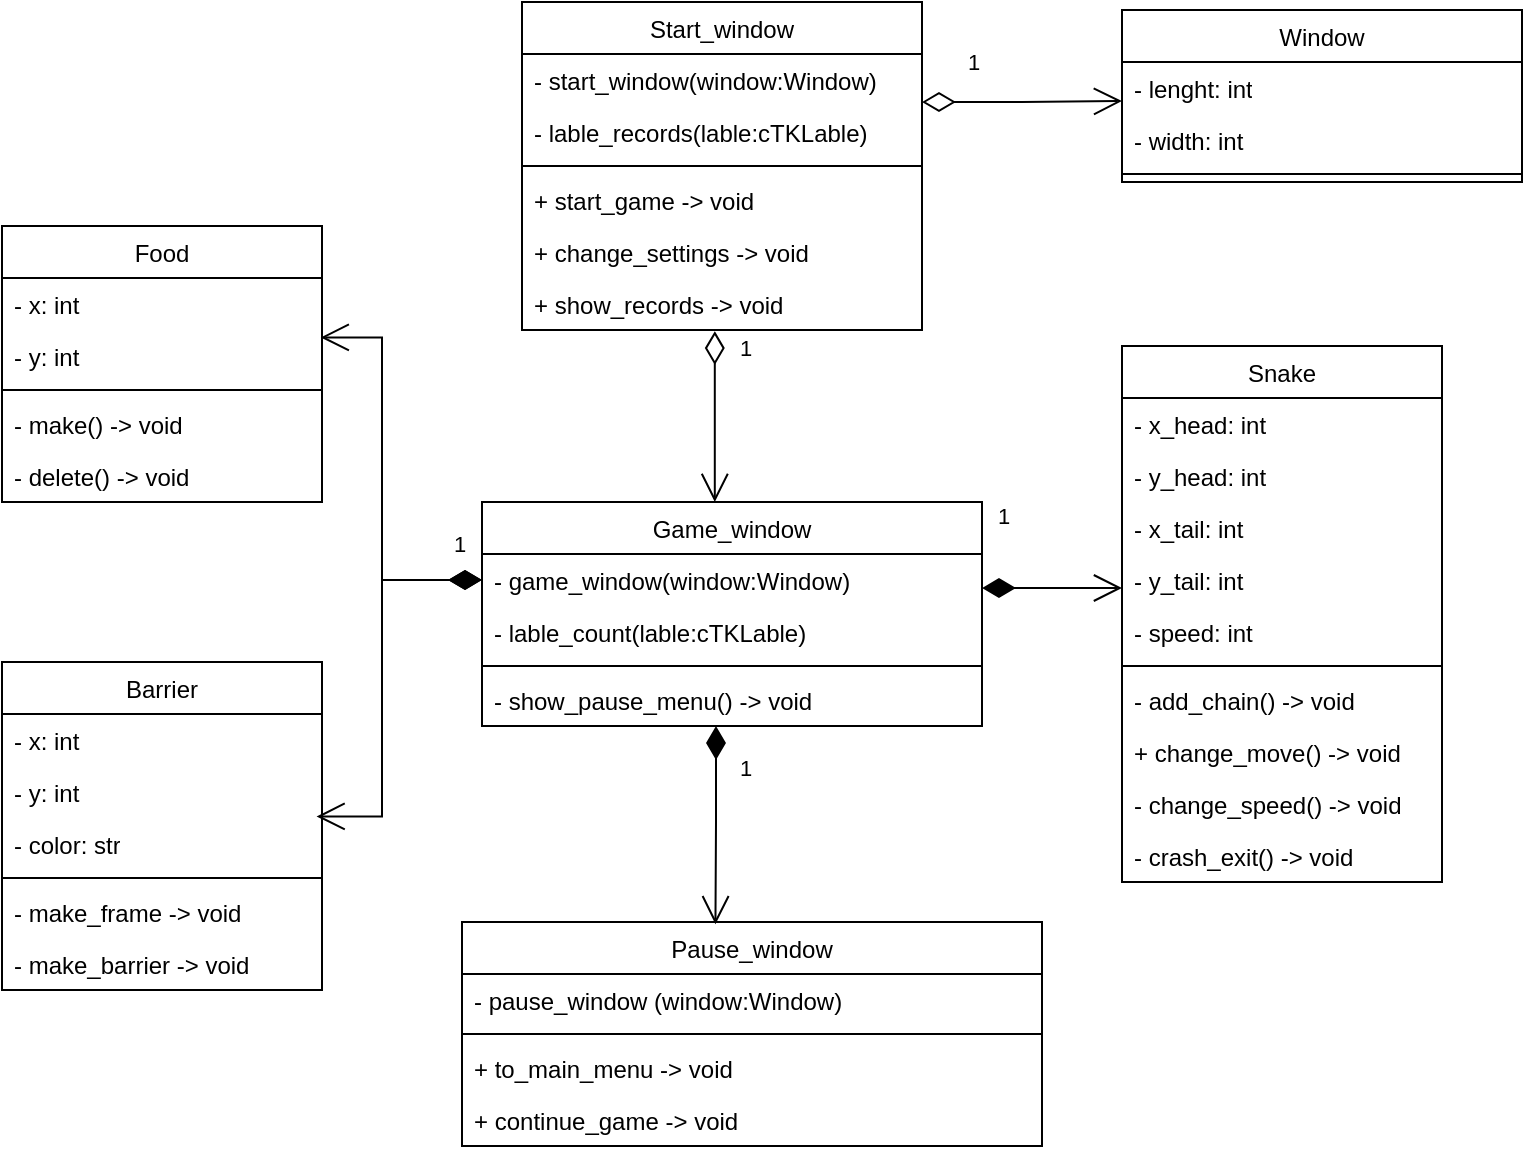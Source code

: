 <mxfile version="26.1.3">
  <diagram name="Страница — 1" id="qckJP8NNm5cjSKrEnQBB">
    <mxGraphModel dx="1100" dy="1758" grid="1" gridSize="10" guides="1" tooltips="1" connect="1" arrows="1" fold="1" page="1" pageScale="1" pageWidth="827" pageHeight="1169" math="0" shadow="0">
      <root>
        <mxCell id="0" />
        <mxCell id="1" parent="0" />
        <mxCell id="8ZOQTDq8hu4OcTkUTBCV-13" style="edgeStyle=orthogonalEdgeStyle;rounded=0;orthogonalLoop=1;jettySize=auto;html=1;exitX=0.75;exitY=0;exitDx=0;exitDy=0;entryX=0.75;entryY=0;entryDx=0;entryDy=0;" parent="1" edge="1">
          <mxGeometry relative="1" as="geometry">
            <mxPoint x="755" y="410" as="targetPoint" />
            <mxPoint x="755" y="410" as="sourcePoint" />
          </mxGeometry>
        </mxCell>
        <mxCell id="8ZOQTDq8hu4OcTkUTBCV-26" value="&lt;span style=&quot;font-weight: 400;&quot;&gt;Game_window&lt;/span&gt;" style="swimlane;fontStyle=1;align=center;verticalAlign=top;childLayout=stackLayout;horizontal=1;startSize=26;horizontalStack=0;resizeParent=1;resizeParentMax=0;resizeLast=0;collapsible=1;marginBottom=0;whiteSpace=wrap;html=1;" parent="1" vertex="1">
          <mxGeometry x="280" y="160" width="250" height="112" as="geometry" />
        </mxCell>
        <mxCell id="8ZOQTDq8hu4OcTkUTBCV-27" value="- game_window(window:Window)" style="text;strokeColor=none;fillColor=none;align=left;verticalAlign=top;spacingLeft=4;spacingRight=4;overflow=hidden;rotatable=0;points=[[0,0.5],[1,0.5]];portConstraint=eastwest;whiteSpace=wrap;html=1;" parent="8ZOQTDq8hu4OcTkUTBCV-26" vertex="1">
          <mxGeometry y="26" width="250" height="26" as="geometry" />
        </mxCell>
        <mxCell id="jSWDLe4YqEI6ay4s5U-o-16" value="- lable_count(lable:cTKLable)" style="text;strokeColor=none;fillColor=none;align=left;verticalAlign=top;spacingLeft=4;spacingRight=4;overflow=hidden;rotatable=0;points=[[0,0.5],[1,0.5]];portConstraint=eastwest;whiteSpace=wrap;html=1;" vertex="1" parent="8ZOQTDq8hu4OcTkUTBCV-26">
          <mxGeometry y="52" width="250" height="26" as="geometry" />
        </mxCell>
        <mxCell id="8ZOQTDq8hu4OcTkUTBCV-28" value="" style="line;strokeWidth=1;fillColor=none;align=left;verticalAlign=middle;spacingTop=-1;spacingLeft=3;spacingRight=3;rotatable=0;labelPosition=right;points=[];portConstraint=eastwest;strokeColor=inherit;" parent="8ZOQTDq8hu4OcTkUTBCV-26" vertex="1">
          <mxGeometry y="78" width="250" height="8" as="geometry" />
        </mxCell>
        <mxCell id="8ZOQTDq8hu4OcTkUTBCV-29" value="- show_pause_menu() -&amp;gt; void" style="text;strokeColor=none;fillColor=none;align=left;verticalAlign=top;spacingLeft=4;spacingRight=4;overflow=hidden;rotatable=0;points=[[0,0.5],[1,0.5]];portConstraint=eastwest;whiteSpace=wrap;html=1;" parent="8ZOQTDq8hu4OcTkUTBCV-26" vertex="1">
          <mxGeometry y="86" width="250" height="26" as="geometry" />
        </mxCell>
        <mxCell id="8ZOQTDq8hu4OcTkUTBCV-30" value="&lt;span style=&quot;font-weight: 400;&quot;&gt;Start_window&lt;/span&gt;" style="swimlane;fontStyle=1;align=center;verticalAlign=top;childLayout=stackLayout;horizontal=1;startSize=26;horizontalStack=0;resizeParent=1;resizeParentMax=0;resizeLast=0;collapsible=1;marginBottom=0;whiteSpace=wrap;html=1;" parent="1" vertex="1">
          <mxGeometry x="300" y="-90" width="200" height="164" as="geometry" />
        </mxCell>
        <mxCell id="8ZOQTDq8hu4OcTkUTBCV-31" value="- start_window(window:Window)" style="text;strokeColor=none;fillColor=none;align=left;verticalAlign=top;spacingLeft=4;spacingRight=4;overflow=hidden;rotatable=0;points=[[0,0.5],[1,0.5]];portConstraint=eastwest;whiteSpace=wrap;html=1;" parent="8ZOQTDq8hu4OcTkUTBCV-30" vertex="1">
          <mxGeometry y="26" width="200" height="26" as="geometry" />
        </mxCell>
        <mxCell id="jSWDLe4YqEI6ay4s5U-o-23" value="- lable_records(lable:cTKLable)" style="text;strokeColor=none;fillColor=none;align=left;verticalAlign=top;spacingLeft=4;spacingRight=4;overflow=hidden;rotatable=0;points=[[0,0.5],[1,0.5]];portConstraint=eastwest;whiteSpace=wrap;html=1;" vertex="1" parent="8ZOQTDq8hu4OcTkUTBCV-30">
          <mxGeometry y="52" width="200" height="26" as="geometry" />
        </mxCell>
        <mxCell id="8ZOQTDq8hu4OcTkUTBCV-32" value="" style="line;strokeWidth=1;fillColor=none;align=left;verticalAlign=middle;spacingTop=-1;spacingLeft=3;spacingRight=3;rotatable=0;labelPosition=right;points=[];portConstraint=eastwest;strokeColor=inherit;" parent="8ZOQTDq8hu4OcTkUTBCV-30" vertex="1">
          <mxGeometry y="78" width="200" height="8" as="geometry" />
        </mxCell>
        <mxCell id="8ZOQTDq8hu4OcTkUTBCV-61" value="+ start_game -&amp;gt; void" style="text;strokeColor=none;fillColor=none;align=left;verticalAlign=top;spacingLeft=4;spacingRight=4;overflow=hidden;rotatable=0;points=[[0,0.5],[1,0.5]];portConstraint=eastwest;whiteSpace=wrap;html=1;" parent="8ZOQTDq8hu4OcTkUTBCV-30" vertex="1">
          <mxGeometry y="86" width="200" height="26" as="geometry" />
        </mxCell>
        <mxCell id="8ZOQTDq8hu4OcTkUTBCV-33" value="+ change_settings -&amp;gt; void" style="text;strokeColor=none;fillColor=none;align=left;verticalAlign=top;spacingLeft=4;spacingRight=4;overflow=hidden;rotatable=0;points=[[0,0.5],[1,0.5]];portConstraint=eastwest;whiteSpace=wrap;html=1;" parent="8ZOQTDq8hu4OcTkUTBCV-30" vertex="1">
          <mxGeometry y="112" width="200" height="26" as="geometry" />
        </mxCell>
        <mxCell id="jSWDLe4YqEI6ay4s5U-o-6" value="+ show_records -&amp;gt; void" style="text;strokeColor=none;fillColor=none;align=left;verticalAlign=top;spacingLeft=4;spacingRight=4;overflow=hidden;rotatable=0;points=[[0,0.5],[1,0.5]];portConstraint=eastwest;whiteSpace=wrap;html=1;" vertex="1" parent="8ZOQTDq8hu4OcTkUTBCV-30">
          <mxGeometry y="138" width="200" height="26" as="geometry" />
        </mxCell>
        <mxCell id="8ZOQTDq8hu4OcTkUTBCV-34" value="&lt;span style=&quot;font-weight: 400;&quot;&gt;Snake&lt;/span&gt;" style="swimlane;fontStyle=1;align=center;verticalAlign=top;childLayout=stackLayout;horizontal=1;startSize=26;horizontalStack=0;resizeParent=1;resizeParentMax=0;resizeLast=0;collapsible=1;marginBottom=0;whiteSpace=wrap;html=1;" parent="1" vertex="1">
          <mxGeometry x="600" y="82" width="160" height="268" as="geometry" />
        </mxCell>
        <mxCell id="8ZOQTDq8hu4OcTkUTBCV-35" value="- x_head: int&amp;nbsp;" style="text;strokeColor=none;fillColor=none;align=left;verticalAlign=top;spacingLeft=4;spacingRight=4;overflow=hidden;rotatable=0;points=[[0,0.5],[1,0.5]];portConstraint=eastwest;whiteSpace=wrap;html=1;" parent="8ZOQTDq8hu4OcTkUTBCV-34" vertex="1">
          <mxGeometry y="26" width="160" height="26" as="geometry" />
        </mxCell>
        <mxCell id="jSWDLe4YqEI6ay4s5U-o-1" value="- y_head: int&amp;nbsp;" style="text;strokeColor=none;fillColor=none;align=left;verticalAlign=top;spacingLeft=4;spacingRight=4;overflow=hidden;rotatable=0;points=[[0,0.5],[1,0.5]];portConstraint=eastwest;whiteSpace=wrap;html=1;" vertex="1" parent="8ZOQTDq8hu4OcTkUTBCV-34">
          <mxGeometry y="52" width="160" height="26" as="geometry" />
        </mxCell>
        <mxCell id="jSWDLe4YqEI6ay4s5U-o-2" value="- x_tail: int&amp;nbsp;" style="text;strokeColor=none;fillColor=none;align=left;verticalAlign=top;spacingLeft=4;spacingRight=4;overflow=hidden;rotatable=0;points=[[0,0.5],[1,0.5]];portConstraint=eastwest;whiteSpace=wrap;html=1;" vertex="1" parent="8ZOQTDq8hu4OcTkUTBCV-34">
          <mxGeometry y="78" width="160" height="26" as="geometry" />
        </mxCell>
        <mxCell id="jSWDLe4YqEI6ay4s5U-o-3" value="- y_tail: int&amp;nbsp;" style="text;strokeColor=none;fillColor=none;align=left;verticalAlign=top;spacingLeft=4;spacingRight=4;overflow=hidden;rotatable=0;points=[[0,0.5],[1,0.5]];portConstraint=eastwest;whiteSpace=wrap;html=1;" vertex="1" parent="8ZOQTDq8hu4OcTkUTBCV-34">
          <mxGeometry y="104" width="160" height="26" as="geometry" />
        </mxCell>
        <mxCell id="jSWDLe4YqEI6ay4s5U-o-4" value="- speed: int&amp;nbsp;" style="text;strokeColor=none;fillColor=none;align=left;verticalAlign=top;spacingLeft=4;spacingRight=4;overflow=hidden;rotatable=0;points=[[0,0.5],[1,0.5]];portConstraint=eastwest;whiteSpace=wrap;html=1;" vertex="1" parent="8ZOQTDq8hu4OcTkUTBCV-34">
          <mxGeometry y="130" width="160" height="26" as="geometry" />
        </mxCell>
        <mxCell id="8ZOQTDq8hu4OcTkUTBCV-36" value="" style="line;strokeWidth=1;fillColor=none;align=left;verticalAlign=middle;spacingTop=-1;spacingLeft=3;spacingRight=3;rotatable=0;labelPosition=right;points=[];portConstraint=eastwest;strokeColor=inherit;" parent="8ZOQTDq8hu4OcTkUTBCV-34" vertex="1">
          <mxGeometry y="156" width="160" height="8" as="geometry" />
        </mxCell>
        <mxCell id="8ZOQTDq8hu4OcTkUTBCV-37" value="- add_chain() -&amp;gt; void" style="text;strokeColor=none;fillColor=none;align=left;verticalAlign=top;spacingLeft=4;spacingRight=4;overflow=hidden;rotatable=0;points=[[0,0.5],[1,0.5]];portConstraint=eastwest;whiteSpace=wrap;html=1;" parent="8ZOQTDq8hu4OcTkUTBCV-34" vertex="1">
          <mxGeometry y="164" width="160" height="26" as="geometry" />
        </mxCell>
        <mxCell id="8ZOQTDq8hu4OcTkUTBCV-50" value="+ change_move() -&amp;gt; void" style="text;strokeColor=none;fillColor=none;align=left;verticalAlign=top;spacingLeft=4;spacingRight=4;overflow=hidden;rotatable=0;points=[[0,0.5],[1,0.5]];portConstraint=eastwest;whiteSpace=wrap;html=1;" parent="8ZOQTDq8hu4OcTkUTBCV-34" vertex="1">
          <mxGeometry y="190" width="160" height="26" as="geometry" />
        </mxCell>
        <mxCell id="8ZOQTDq8hu4OcTkUTBCV-62" value="- change_speed() -&amp;gt; void" style="text;strokeColor=none;fillColor=none;align=left;verticalAlign=top;spacingLeft=4;spacingRight=4;overflow=hidden;rotatable=0;points=[[0,0.5],[1,0.5]];portConstraint=eastwest;whiteSpace=wrap;html=1;" parent="8ZOQTDq8hu4OcTkUTBCV-34" vertex="1">
          <mxGeometry y="216" width="160" height="26" as="geometry" />
        </mxCell>
        <mxCell id="jSWDLe4YqEI6ay4s5U-o-22" value="- crash_exit() -&amp;gt; void" style="text;strokeColor=none;fillColor=none;align=left;verticalAlign=top;spacingLeft=4;spacingRight=4;overflow=hidden;rotatable=0;points=[[0,0.5],[1,0.5]];portConstraint=eastwest;whiteSpace=wrap;html=1;" vertex="1" parent="8ZOQTDq8hu4OcTkUTBCV-34">
          <mxGeometry y="242" width="160" height="26" as="geometry" />
        </mxCell>
        <mxCell id="8ZOQTDq8hu4OcTkUTBCV-38" value="&lt;span style=&quot;font-weight: 400;&quot;&gt;Barrier&lt;/span&gt;" style="swimlane;fontStyle=1;align=center;verticalAlign=top;childLayout=stackLayout;horizontal=1;startSize=26;horizontalStack=0;resizeParent=1;resizeParentMax=0;resizeLast=0;collapsible=1;marginBottom=0;whiteSpace=wrap;html=1;" parent="1" vertex="1">
          <mxGeometry x="40" y="240" width="160" height="164" as="geometry" />
        </mxCell>
        <mxCell id="8ZOQTDq8hu4OcTkUTBCV-54" value="- x: int" style="text;strokeColor=none;fillColor=none;align=left;verticalAlign=top;spacingLeft=4;spacingRight=4;overflow=hidden;rotatable=0;points=[[0,0.5],[1,0.5]];portConstraint=eastwest;whiteSpace=wrap;html=1;" parent="8ZOQTDq8hu4OcTkUTBCV-38" vertex="1">
          <mxGeometry y="26" width="160" height="26" as="geometry" />
        </mxCell>
        <mxCell id="8ZOQTDq8hu4OcTkUTBCV-53" value="- y: int" style="text;strokeColor=none;fillColor=none;align=left;verticalAlign=top;spacingLeft=4;spacingRight=4;overflow=hidden;rotatable=0;points=[[0,0.5],[1,0.5]];portConstraint=eastwest;whiteSpace=wrap;html=1;" parent="8ZOQTDq8hu4OcTkUTBCV-38" vertex="1">
          <mxGeometry y="52" width="160" height="26" as="geometry" />
        </mxCell>
        <mxCell id="8ZOQTDq8hu4OcTkUTBCV-39" value="- color: str" style="text;strokeColor=none;fillColor=none;align=left;verticalAlign=top;spacingLeft=4;spacingRight=4;overflow=hidden;rotatable=0;points=[[0,0.5],[1,0.5]];portConstraint=eastwest;whiteSpace=wrap;html=1;" parent="8ZOQTDq8hu4OcTkUTBCV-38" vertex="1">
          <mxGeometry y="78" width="160" height="26" as="geometry" />
        </mxCell>
        <mxCell id="8ZOQTDq8hu4OcTkUTBCV-40" value="" style="line;strokeWidth=1;fillColor=none;align=left;verticalAlign=middle;spacingTop=-1;spacingLeft=3;spacingRight=3;rotatable=0;labelPosition=right;points=[];portConstraint=eastwest;strokeColor=inherit;" parent="8ZOQTDq8hu4OcTkUTBCV-38" vertex="1">
          <mxGeometry y="104" width="160" height="8" as="geometry" />
        </mxCell>
        <mxCell id="8ZOQTDq8hu4OcTkUTBCV-55" value="- make_frame -&amp;gt; void" style="text;strokeColor=none;fillColor=none;align=left;verticalAlign=top;spacingLeft=4;spacingRight=4;overflow=hidden;rotatable=0;points=[[0,0.5],[1,0.5]];portConstraint=eastwest;whiteSpace=wrap;html=1;" parent="8ZOQTDq8hu4OcTkUTBCV-38" vertex="1">
          <mxGeometry y="112" width="160" height="26" as="geometry" />
        </mxCell>
        <mxCell id="8ZOQTDq8hu4OcTkUTBCV-56" value="- make_barrier -&amp;gt; void" style="text;strokeColor=none;fillColor=none;align=left;verticalAlign=top;spacingLeft=4;spacingRight=4;overflow=hidden;rotatable=0;points=[[0,0.5],[1,0.5]];portConstraint=eastwest;whiteSpace=wrap;html=1;" parent="8ZOQTDq8hu4OcTkUTBCV-38" vertex="1">
          <mxGeometry y="138" width="160" height="26" as="geometry" />
        </mxCell>
        <mxCell id="8ZOQTDq8hu4OcTkUTBCV-42" value="&lt;span style=&quot;font-weight: 400;&quot;&gt;Food&lt;/span&gt;" style="swimlane;fontStyle=1;align=center;verticalAlign=top;childLayout=stackLayout;horizontal=1;startSize=26;horizontalStack=0;resizeParent=1;resizeParentMax=0;resizeLast=0;collapsible=1;marginBottom=0;whiteSpace=wrap;html=1;" parent="1" vertex="1">
          <mxGeometry x="40" y="22" width="160" height="138" as="geometry" />
        </mxCell>
        <mxCell id="8ZOQTDq8hu4OcTkUTBCV-51" value="- x: int" style="text;strokeColor=none;fillColor=none;align=left;verticalAlign=top;spacingLeft=4;spacingRight=4;overflow=hidden;rotatable=0;points=[[0,0.5],[1,0.5]];portConstraint=eastwest;whiteSpace=wrap;html=1;" parent="8ZOQTDq8hu4OcTkUTBCV-42" vertex="1">
          <mxGeometry y="26" width="160" height="26" as="geometry" />
        </mxCell>
        <mxCell id="8ZOQTDq8hu4OcTkUTBCV-43" value="- y: int" style="text;strokeColor=none;fillColor=none;align=left;verticalAlign=top;spacingLeft=4;spacingRight=4;overflow=hidden;rotatable=0;points=[[0,0.5],[1,0.5]];portConstraint=eastwest;whiteSpace=wrap;html=1;" parent="8ZOQTDq8hu4OcTkUTBCV-42" vertex="1">
          <mxGeometry y="52" width="160" height="26" as="geometry" />
        </mxCell>
        <mxCell id="8ZOQTDq8hu4OcTkUTBCV-44" value="" style="line;strokeWidth=1;fillColor=none;align=left;verticalAlign=middle;spacingTop=-1;spacingLeft=3;spacingRight=3;rotatable=0;labelPosition=right;points=[];portConstraint=eastwest;strokeColor=inherit;" parent="8ZOQTDq8hu4OcTkUTBCV-42" vertex="1">
          <mxGeometry y="78" width="160" height="8" as="geometry" />
        </mxCell>
        <mxCell id="8ZOQTDq8hu4OcTkUTBCV-45" value="- make() -&amp;gt; void" style="text;strokeColor=none;fillColor=none;align=left;verticalAlign=top;spacingLeft=4;spacingRight=4;overflow=hidden;rotatable=0;points=[[0,0.5],[1,0.5]];portConstraint=eastwest;whiteSpace=wrap;html=1;" parent="8ZOQTDq8hu4OcTkUTBCV-42" vertex="1">
          <mxGeometry y="86" width="160" height="26" as="geometry" />
        </mxCell>
        <mxCell id="8ZOQTDq8hu4OcTkUTBCV-52" value="- delete() -&amp;gt; void" style="text;strokeColor=none;fillColor=none;align=left;verticalAlign=top;spacingLeft=4;spacingRight=4;overflow=hidden;rotatable=0;points=[[0,0.5],[1,0.5]];portConstraint=eastwest;whiteSpace=wrap;html=1;" parent="8ZOQTDq8hu4OcTkUTBCV-42" vertex="1">
          <mxGeometry y="112" width="160" height="26" as="geometry" />
        </mxCell>
        <mxCell id="8ZOQTDq8hu4OcTkUTBCV-63" value="&lt;span style=&quot;font-weight: 400;&quot;&gt;Pause_window&lt;/span&gt;" style="swimlane;fontStyle=1;align=center;verticalAlign=top;childLayout=stackLayout;horizontal=1;startSize=26;horizontalStack=0;resizeParent=1;resizeParentMax=0;resizeLast=0;collapsible=1;marginBottom=0;whiteSpace=wrap;html=1;" parent="1" vertex="1">
          <mxGeometry x="270" y="370" width="290" height="112" as="geometry" />
        </mxCell>
        <mxCell id="8ZOQTDq8hu4OcTkUTBCV-64" value="- pause_window (window:Window)" style="text;strokeColor=none;fillColor=none;align=left;verticalAlign=top;spacingLeft=4;spacingRight=4;overflow=hidden;rotatable=0;points=[[0,0.5],[1,0.5]];portConstraint=eastwest;whiteSpace=wrap;html=1;" parent="8ZOQTDq8hu4OcTkUTBCV-63" vertex="1">
          <mxGeometry y="26" width="290" height="26" as="geometry" />
        </mxCell>
        <mxCell id="8ZOQTDq8hu4OcTkUTBCV-65" value="" style="line;strokeWidth=1;fillColor=none;align=left;verticalAlign=middle;spacingTop=-1;spacingLeft=3;spacingRight=3;rotatable=0;labelPosition=right;points=[];portConstraint=eastwest;strokeColor=inherit;" parent="8ZOQTDq8hu4OcTkUTBCV-63" vertex="1">
          <mxGeometry y="52" width="290" height="8" as="geometry" />
        </mxCell>
        <mxCell id="8ZOQTDq8hu4OcTkUTBCV-66" value="+ to_main_menu -&amp;gt; void" style="text;strokeColor=none;fillColor=none;align=left;verticalAlign=top;spacingLeft=4;spacingRight=4;overflow=hidden;rotatable=0;points=[[0,0.5],[1,0.5]];portConstraint=eastwest;whiteSpace=wrap;html=1;" parent="8ZOQTDq8hu4OcTkUTBCV-63" vertex="1">
          <mxGeometry y="60" width="290" height="26" as="geometry" />
        </mxCell>
        <mxCell id="8ZOQTDq8hu4OcTkUTBCV-67" value="+ continue_game -&amp;gt; void" style="text;strokeColor=none;fillColor=none;align=left;verticalAlign=top;spacingLeft=4;spacingRight=4;overflow=hidden;rotatable=0;points=[[0,0.5],[1,0.5]];portConstraint=eastwest;whiteSpace=wrap;html=1;" parent="8ZOQTDq8hu4OcTkUTBCV-63" vertex="1">
          <mxGeometry y="86" width="290" height="26" as="geometry" />
        </mxCell>
        <mxCell id="8ZOQTDq8hu4OcTkUTBCV-70" value="1" style="endArrow=open;html=1;endSize=12;startArrow=diamondThin;startSize=14;startFill=1;edgeStyle=orthogonalEdgeStyle;align=left;verticalAlign=bottom;rounded=0;endFill=0;" parent="1" edge="1" source="8ZOQTDq8hu4OcTkUTBCV-27">
          <mxGeometry x="-0.83" y="27" relative="1" as="geometry">
            <mxPoint x="540" y="203" as="sourcePoint" />
            <mxPoint x="600" y="203" as="targetPoint" />
            <mxPoint as="offset" />
            <Array as="points">
              <mxPoint x="580" y="203" />
              <mxPoint x="580" y="203" />
            </Array>
          </mxGeometry>
        </mxCell>
        <mxCell id="8ZOQTDq8hu4OcTkUTBCV-76" value="1" style="endArrow=open;html=1;endSize=12;startArrow=diamondThin;startSize=14;startFill=1;edgeStyle=orthogonalEdgeStyle;align=left;verticalAlign=bottom;rounded=0;endFill=0;entryX=0.437;entryY=0.01;entryDx=0;entryDy=0;entryPerimeter=0;" parent="1" edge="1" target="8ZOQTDq8hu4OcTkUTBCV-63" source="8ZOQTDq8hu4OcTkUTBCV-29">
          <mxGeometry x="-0.393" y="10" relative="1" as="geometry">
            <mxPoint x="400" y="250" as="sourcePoint" />
            <mxPoint x="400" y="320" as="targetPoint" />
            <mxPoint as="offset" />
            <Array as="points">
              <mxPoint x="397" y="320" />
              <mxPoint x="397" y="320" />
            </Array>
          </mxGeometry>
        </mxCell>
        <mxCell id="8ZOQTDq8hu4OcTkUTBCV-73" value="" style="endArrow=open;html=1;endSize=12;startArrow=diamondThin;startSize=14;startFill=1;edgeStyle=orthogonalEdgeStyle;align=left;verticalAlign=bottom;rounded=0;entryX=0.996;entryY=0.143;entryDx=0;entryDy=0;entryPerimeter=0;exitX=0;exitY=0.5;exitDx=0;exitDy=0;endFill=0;" parent="1" source="8ZOQTDq8hu4OcTkUTBCV-27" edge="1" target="8ZOQTDq8hu4OcTkUTBCV-43">
          <mxGeometry x="-1" y="3" relative="1" as="geometry">
            <mxPoint x="300" y="170" as="sourcePoint" />
            <mxPoint x="338.95" y="126" as="targetPoint" />
            <Array as="points">
              <mxPoint x="230" y="199" />
              <mxPoint x="230" y="78" />
            </Array>
            <mxPoint as="offset" />
          </mxGeometry>
        </mxCell>
        <mxCell id="8ZOQTDq8hu4OcTkUTBCV-71" value="1" style="endArrow=open;html=1;endSize=12;startArrow=diamondThin;startSize=14;startFill=1;edgeStyle=orthogonalEdgeStyle;align=left;verticalAlign=bottom;rounded=0;entryX=0.983;entryY=-0.029;entryDx=0;entryDy=0;exitX=0;exitY=0.5;exitDx=0;exitDy=0;entryPerimeter=0;endFill=0;" parent="1" target="8ZOQTDq8hu4OcTkUTBCV-39" edge="1" source="8ZOQTDq8hu4OcTkUTBCV-27">
          <mxGeometry x="-0.834" y="-9" relative="1" as="geometry">
            <mxPoint x="200" y="280" as="sourcePoint" />
            <mxPoint x="360" y="280" as="targetPoint" />
            <Array as="points">
              <mxPoint x="230" y="199" />
              <mxPoint x="230" y="317" />
            </Array>
            <mxPoint as="offset" />
          </mxGeometry>
        </mxCell>
        <mxCell id="jSWDLe4YqEI6ay4s5U-o-7" value="1" style="endArrow=open;html=1;endSize=12;startArrow=diamondThin;startSize=14;startFill=0;edgeStyle=orthogonalEdgeStyle;align=left;verticalAlign=bottom;rounded=0;exitX=0.482;exitY=1.022;exitDx=0;exitDy=0;exitPerimeter=0;" edge="1" parent="1" source="jSWDLe4YqEI6ay4s5U-o-6" target="8ZOQTDq8hu4OcTkUTBCV-26">
          <mxGeometry x="-0.594" y="11" relative="1" as="geometry">
            <mxPoint x="398" y="90" as="sourcePoint" />
            <mxPoint x="560" y="40" as="targetPoint" />
            <Array as="points">
              <mxPoint x="396" y="110" />
              <mxPoint x="396" y="110" />
            </Array>
            <mxPoint as="offset" />
          </mxGeometry>
        </mxCell>
        <mxCell id="jSWDLe4YqEI6ay4s5U-o-8" value="&lt;span style=&quot;font-weight: 400;&quot;&gt;Window&lt;/span&gt;" style="swimlane;fontStyle=1;align=center;verticalAlign=top;childLayout=stackLayout;horizontal=1;startSize=26;horizontalStack=0;resizeParent=1;resizeParentMax=0;resizeLast=0;collapsible=1;marginBottom=0;whiteSpace=wrap;html=1;" vertex="1" parent="1">
          <mxGeometry x="600" y="-86" width="200" height="86" as="geometry" />
        </mxCell>
        <mxCell id="jSWDLe4YqEI6ay4s5U-o-9" value="- lenght: int" style="text;strokeColor=none;fillColor=none;align=left;verticalAlign=top;spacingLeft=4;spacingRight=4;overflow=hidden;rotatable=0;points=[[0,0.5],[1,0.5]];portConstraint=eastwest;whiteSpace=wrap;html=1;" vertex="1" parent="jSWDLe4YqEI6ay4s5U-o-8">
          <mxGeometry y="26" width="200" height="26" as="geometry" />
        </mxCell>
        <mxCell id="jSWDLe4YqEI6ay4s5U-o-11" value="- width: int" style="text;strokeColor=none;fillColor=none;align=left;verticalAlign=top;spacingLeft=4;spacingRight=4;overflow=hidden;rotatable=0;points=[[0,0.5],[1,0.5]];portConstraint=eastwest;whiteSpace=wrap;html=1;" vertex="1" parent="jSWDLe4YqEI6ay4s5U-o-8">
          <mxGeometry y="52" width="200" height="26" as="geometry" />
        </mxCell>
        <mxCell id="jSWDLe4YqEI6ay4s5U-o-10" value="" style="line;strokeWidth=1;fillColor=none;align=left;verticalAlign=middle;spacingTop=-1;spacingLeft=3;spacingRight=3;rotatable=0;labelPosition=right;points=[];portConstraint=eastwest;strokeColor=inherit;" vertex="1" parent="jSWDLe4YqEI6ay4s5U-o-8">
          <mxGeometry y="78" width="200" height="8" as="geometry" />
        </mxCell>
        <mxCell id="jSWDLe4YqEI6ay4s5U-o-15" value="1" style="endArrow=open;html=1;endSize=12;startArrow=diamondThin;startSize=14;startFill=0;edgeStyle=orthogonalEdgeStyle;align=left;verticalAlign=bottom;rounded=0;exitX=1;exitY=0.923;exitDx=0;exitDy=0;exitPerimeter=0;entryX=0;entryY=0.75;entryDx=0;entryDy=0;entryPerimeter=0;" edge="1" parent="1" source="8ZOQTDq8hu4OcTkUTBCV-31" target="jSWDLe4YqEI6ay4s5U-o-9">
          <mxGeometry x="-0.594" y="11" relative="1" as="geometry">
            <mxPoint x="520" y="-40" as="sourcePoint" />
            <mxPoint x="590" y="-40" as="targetPoint" />
            <Array as="points" />
            <mxPoint as="offset" />
          </mxGeometry>
        </mxCell>
      </root>
    </mxGraphModel>
  </diagram>
</mxfile>
